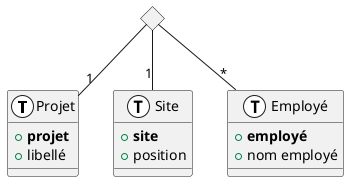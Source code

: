 @startuml "triple_N11"

!define Table(x) class "x" << (T,#FFFFFF) >>
!define pk(x) <b>x</b>

Table("Projet") {
    {field} + pk(projet)
    {field} + libellé
}

diamond N_ARY_0
N_ARY_0 -- "1" "Site"
N_ARY_0 -- "1" "Projet"
N_ARY_0 -- "*" "Employé"

Table("Site") {
    {field} + pk(site)
    {field} + position
}

Table("Employé") {
    {field} + pk(employé)
    {field} + nom employé
}

@enduml
